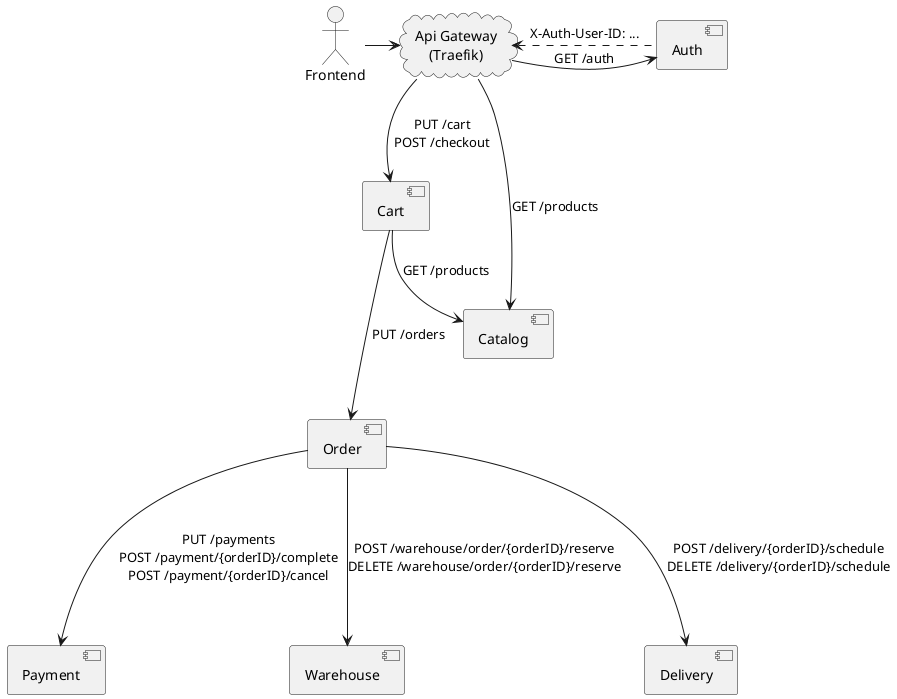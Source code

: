 @startuml
skinparam defaultTextAlignment center

actor User [
    Frontend
]

cloud APIGateway [
    Api Gateway
    (Traefik)
]

component Auth

component Cart

component Order

component Catalog

component Payment

component Warehouse

component Delivery

User -right-> APIGateway

APIGateway -right-> Auth: GET /auth
APIGateway <.right. Auth: X-Auth-User-ID: ...

APIGateway --> Catalog: GET /products

APIGateway --> Cart: PUT /cart\nPOST /checkout

Cart --> Catalog: GET /products

Cart ---> Order: PUT /orders

Order ---> Payment: PUT /payments\nPOST /payment/{orderID}/complete\nPOST /payment/{orderID}/cancel

Order ---> Warehouse: POST /warehouse/order/{orderID}/reserve\nDELETE /warehouse/order/{orderID}/reserve

Order --->  Delivery: POST /delivery/{orderID}/schedule\nDELETE /delivery/{orderID}/schedule

@enduml
